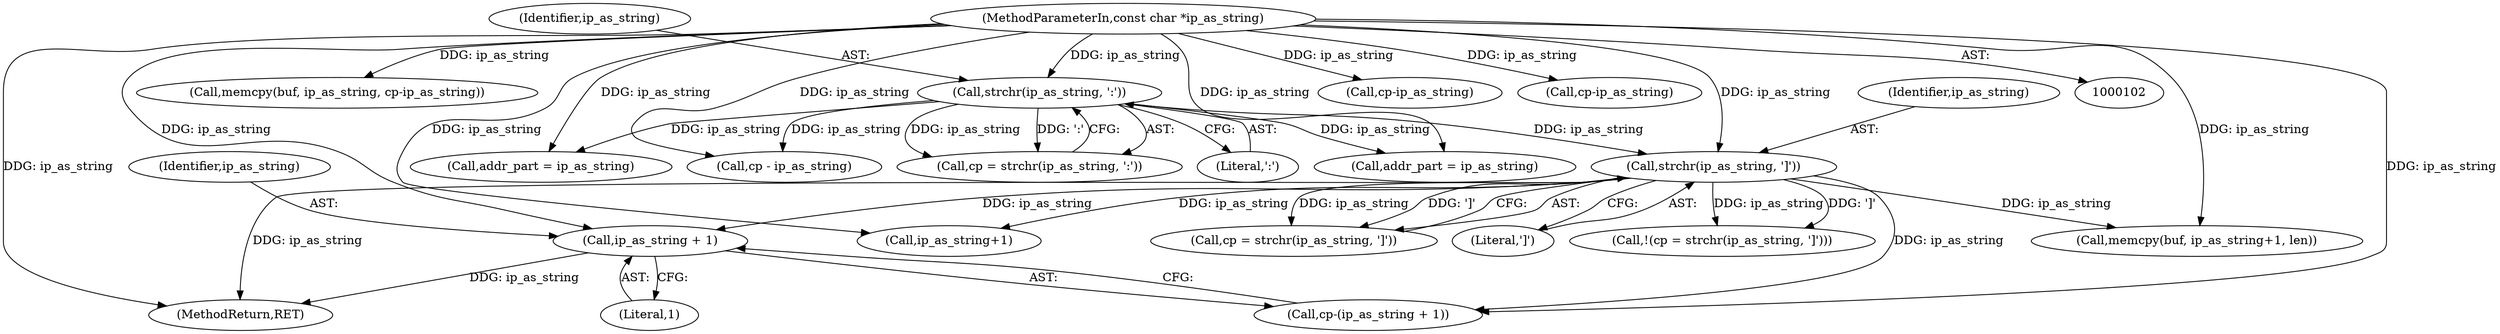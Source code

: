digraph "0_libevent_329acc18a0768c21ba22522f01a5c7f46cacc4d5@pointer" {
"1000140" [label="(Call,ip_as_string + 1)"];
"1000129" [label="(Call,strchr(ip_as_string, ']'))"];
"1000115" [label="(Call,strchr(ip_as_string, ':'))"];
"1000103" [label="(MethodParameterIn,const char *ip_as_string)"];
"1000113" [label="(Call,cp = strchr(ip_as_string, ':'))"];
"1000199" [label="(Call,addr_part = ip_as_string)"];
"1000115" [label="(Call,strchr(ip_as_string, ':'))"];
"1000227" [label="(Call,memcpy(buf, ip_as_string, cp-ip_as_string))"];
"1000126" [label="(Call,!(cp = strchr(ip_as_string, ']')))"];
"1000142" [label="(Literal,1)"];
"1000156" [label="(Call,ip_as_string+1)"];
"1000138" [label="(Call,cp-(ip_as_string + 1))"];
"1000141" [label="(Identifier,ip_as_string)"];
"1000214" [label="(Call,cp - ip_as_string)"];
"1000130" [label="(Identifier,ip_as_string)"];
"1000428" [label="(MethodReturn,RET)"];
"1000140" [label="(Call,ip_as_string + 1)"];
"1000116" [label="(Identifier,ip_as_string)"];
"1000250" [label="(Call,addr_part = ip_as_string)"];
"1000230" [label="(Call,cp-ip_as_string)"];
"1000103" [label="(MethodParameterIn,const char *ip_as_string)"];
"1000117" [label="(Literal,':')"];
"1000129" [label="(Call,strchr(ip_as_string, ']'))"];
"1000127" [label="(Call,cp = strchr(ip_as_string, ']'))"];
"1000236" [label="(Call,cp-ip_as_string)"];
"1000131" [label="(Literal,']')"];
"1000154" [label="(Call,memcpy(buf, ip_as_string+1, len))"];
"1000140" -> "1000138"  [label="AST: "];
"1000140" -> "1000142"  [label="CFG: "];
"1000141" -> "1000140"  [label="AST: "];
"1000142" -> "1000140"  [label="AST: "];
"1000138" -> "1000140"  [label="CFG: "];
"1000140" -> "1000428"  [label="DDG: ip_as_string"];
"1000129" -> "1000140"  [label="DDG: ip_as_string"];
"1000103" -> "1000140"  [label="DDG: ip_as_string"];
"1000129" -> "1000127"  [label="AST: "];
"1000129" -> "1000131"  [label="CFG: "];
"1000130" -> "1000129"  [label="AST: "];
"1000131" -> "1000129"  [label="AST: "];
"1000127" -> "1000129"  [label="CFG: "];
"1000129" -> "1000428"  [label="DDG: ip_as_string"];
"1000129" -> "1000126"  [label="DDG: ip_as_string"];
"1000129" -> "1000126"  [label="DDG: ']'"];
"1000129" -> "1000127"  [label="DDG: ip_as_string"];
"1000129" -> "1000127"  [label="DDG: ']'"];
"1000115" -> "1000129"  [label="DDG: ip_as_string"];
"1000103" -> "1000129"  [label="DDG: ip_as_string"];
"1000129" -> "1000138"  [label="DDG: ip_as_string"];
"1000129" -> "1000154"  [label="DDG: ip_as_string"];
"1000129" -> "1000156"  [label="DDG: ip_as_string"];
"1000115" -> "1000113"  [label="AST: "];
"1000115" -> "1000117"  [label="CFG: "];
"1000116" -> "1000115"  [label="AST: "];
"1000117" -> "1000115"  [label="AST: "];
"1000113" -> "1000115"  [label="CFG: "];
"1000115" -> "1000113"  [label="DDG: ip_as_string"];
"1000115" -> "1000113"  [label="DDG: ':'"];
"1000103" -> "1000115"  [label="DDG: ip_as_string"];
"1000115" -> "1000199"  [label="DDG: ip_as_string"];
"1000115" -> "1000214"  [label="DDG: ip_as_string"];
"1000115" -> "1000250"  [label="DDG: ip_as_string"];
"1000103" -> "1000102"  [label="AST: "];
"1000103" -> "1000428"  [label="DDG: ip_as_string"];
"1000103" -> "1000138"  [label="DDG: ip_as_string"];
"1000103" -> "1000154"  [label="DDG: ip_as_string"];
"1000103" -> "1000156"  [label="DDG: ip_as_string"];
"1000103" -> "1000199"  [label="DDG: ip_as_string"];
"1000103" -> "1000214"  [label="DDG: ip_as_string"];
"1000103" -> "1000227"  [label="DDG: ip_as_string"];
"1000103" -> "1000230"  [label="DDG: ip_as_string"];
"1000103" -> "1000236"  [label="DDG: ip_as_string"];
"1000103" -> "1000250"  [label="DDG: ip_as_string"];
}
